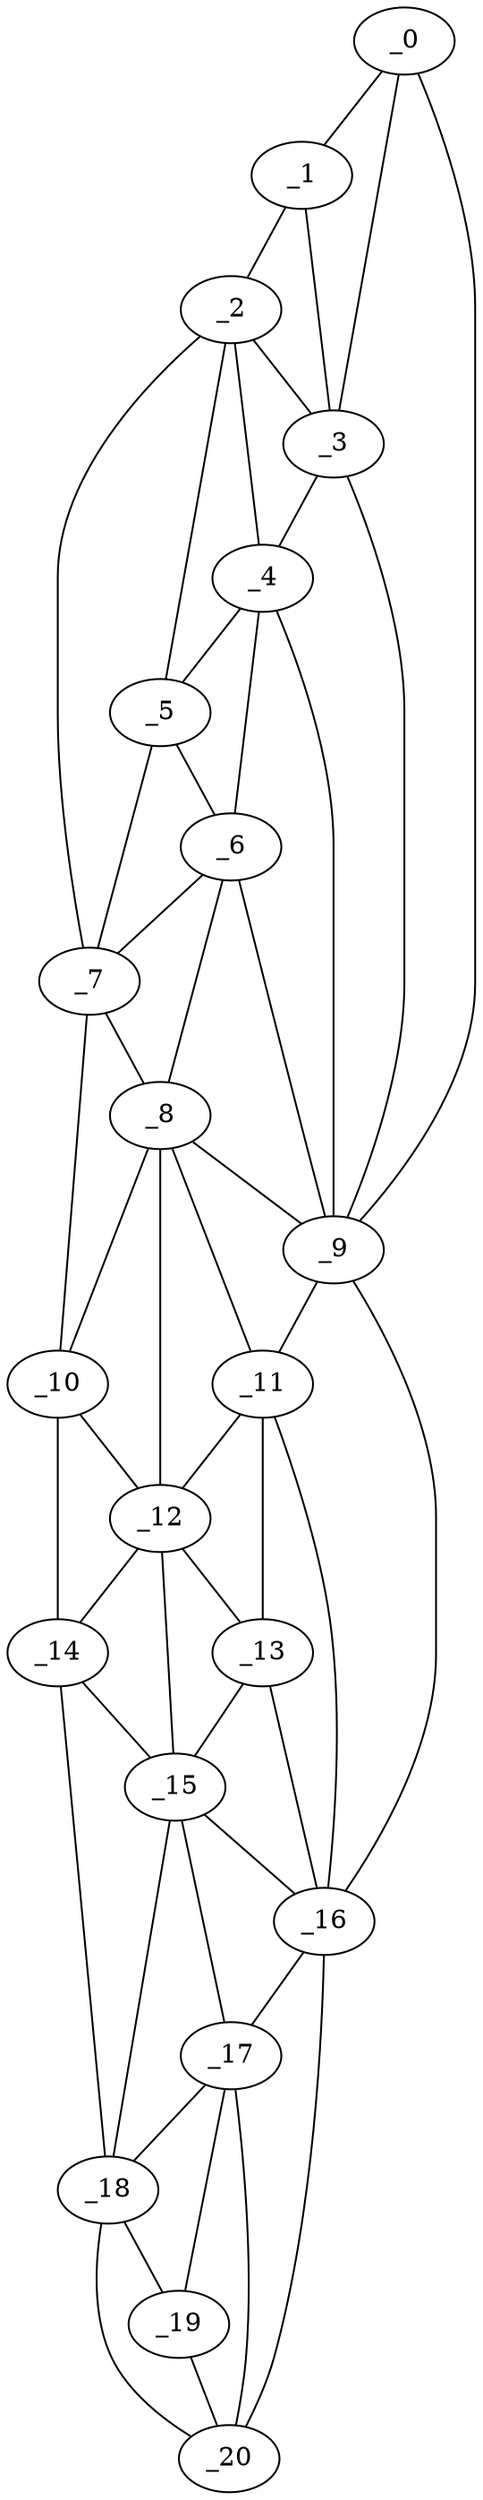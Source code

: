 graph "obj3__195.gxl" {
	_0	 [x=6,
		y=68];
	_1	 [x=7,
		y=60];
	_0 -- _1	 [valence=1];
	_3	 [x=26,
		y=72];
	_0 -- _3	 [valence=2];
	_9	 [x=59,
		y=80];
	_0 -- _9	 [valence=1];
	_2	 [x=13,
		y=54];
	_1 -- _2	 [valence=1];
	_1 -- _3	 [valence=1];
	_2 -- _3	 [valence=2];
	_4	 [x=30,
		y=50];
	_2 -- _4	 [valence=2];
	_5	 [x=33,
		y=46];
	_2 -- _5	 [valence=2];
	_7	 [x=45,
		y=34];
	_2 -- _7	 [valence=1];
	_3 -- _4	 [valence=1];
	_3 -- _9	 [valence=1];
	_4 -- _5	 [valence=2];
	_6	 [x=40,
		y=43];
	_4 -- _6	 [valence=2];
	_4 -- _9	 [valence=2];
	_5 -- _6	 [valence=2];
	_5 -- _7	 [valence=2];
	_6 -- _7	 [valence=2];
	_8	 [x=57,
		y=37];
	_6 -- _8	 [valence=2];
	_6 -- _9	 [valence=1];
	_7 -- _8	 [valence=2];
	_10	 [x=67,
		y=38];
	_7 -- _10	 [valence=1];
	_8 -- _9	 [valence=2];
	_8 -- _10	 [valence=2];
	_11	 [x=67,
		y=77];
	_8 -- _11	 [valence=2];
	_12	 [x=78,
		y=60];
	_8 -- _12	 [valence=2];
	_9 -- _11	 [valence=2];
	_16	 [x=103,
		y=83];
	_9 -- _16	 [valence=1];
	_10 -- _12	 [valence=1];
	_14	 [x=85,
		y=43];
	_10 -- _14	 [valence=1];
	_11 -- _12	 [valence=1];
	_13	 [x=78,
		y=67];
	_11 -- _13	 [valence=2];
	_11 -- _16	 [valence=2];
	_12 -- _13	 [valence=2];
	_12 -- _14	 [valence=2];
	_15	 [x=94,
		y=54];
	_12 -- _15	 [valence=2];
	_13 -- _15	 [valence=2];
	_13 -- _16	 [valence=2];
	_14 -- _15	 [valence=1];
	_18	 [x=111,
		y=61];
	_14 -- _18	 [valence=1];
	_15 -- _16	 [valence=2];
	_17	 [x=110,
		y=77];
	_15 -- _17	 [valence=2];
	_15 -- _18	 [valence=1];
	_16 -- _17	 [valence=2];
	_20	 [x=126,
		y=74];
	_16 -- _20	 [valence=1];
	_17 -- _18	 [valence=2];
	_19	 [x=114,
		y=69];
	_17 -- _19	 [valence=2];
	_17 -- _20	 [valence=1];
	_18 -- _19	 [valence=1];
	_18 -- _20	 [valence=1];
	_19 -- _20	 [valence=2];
}
